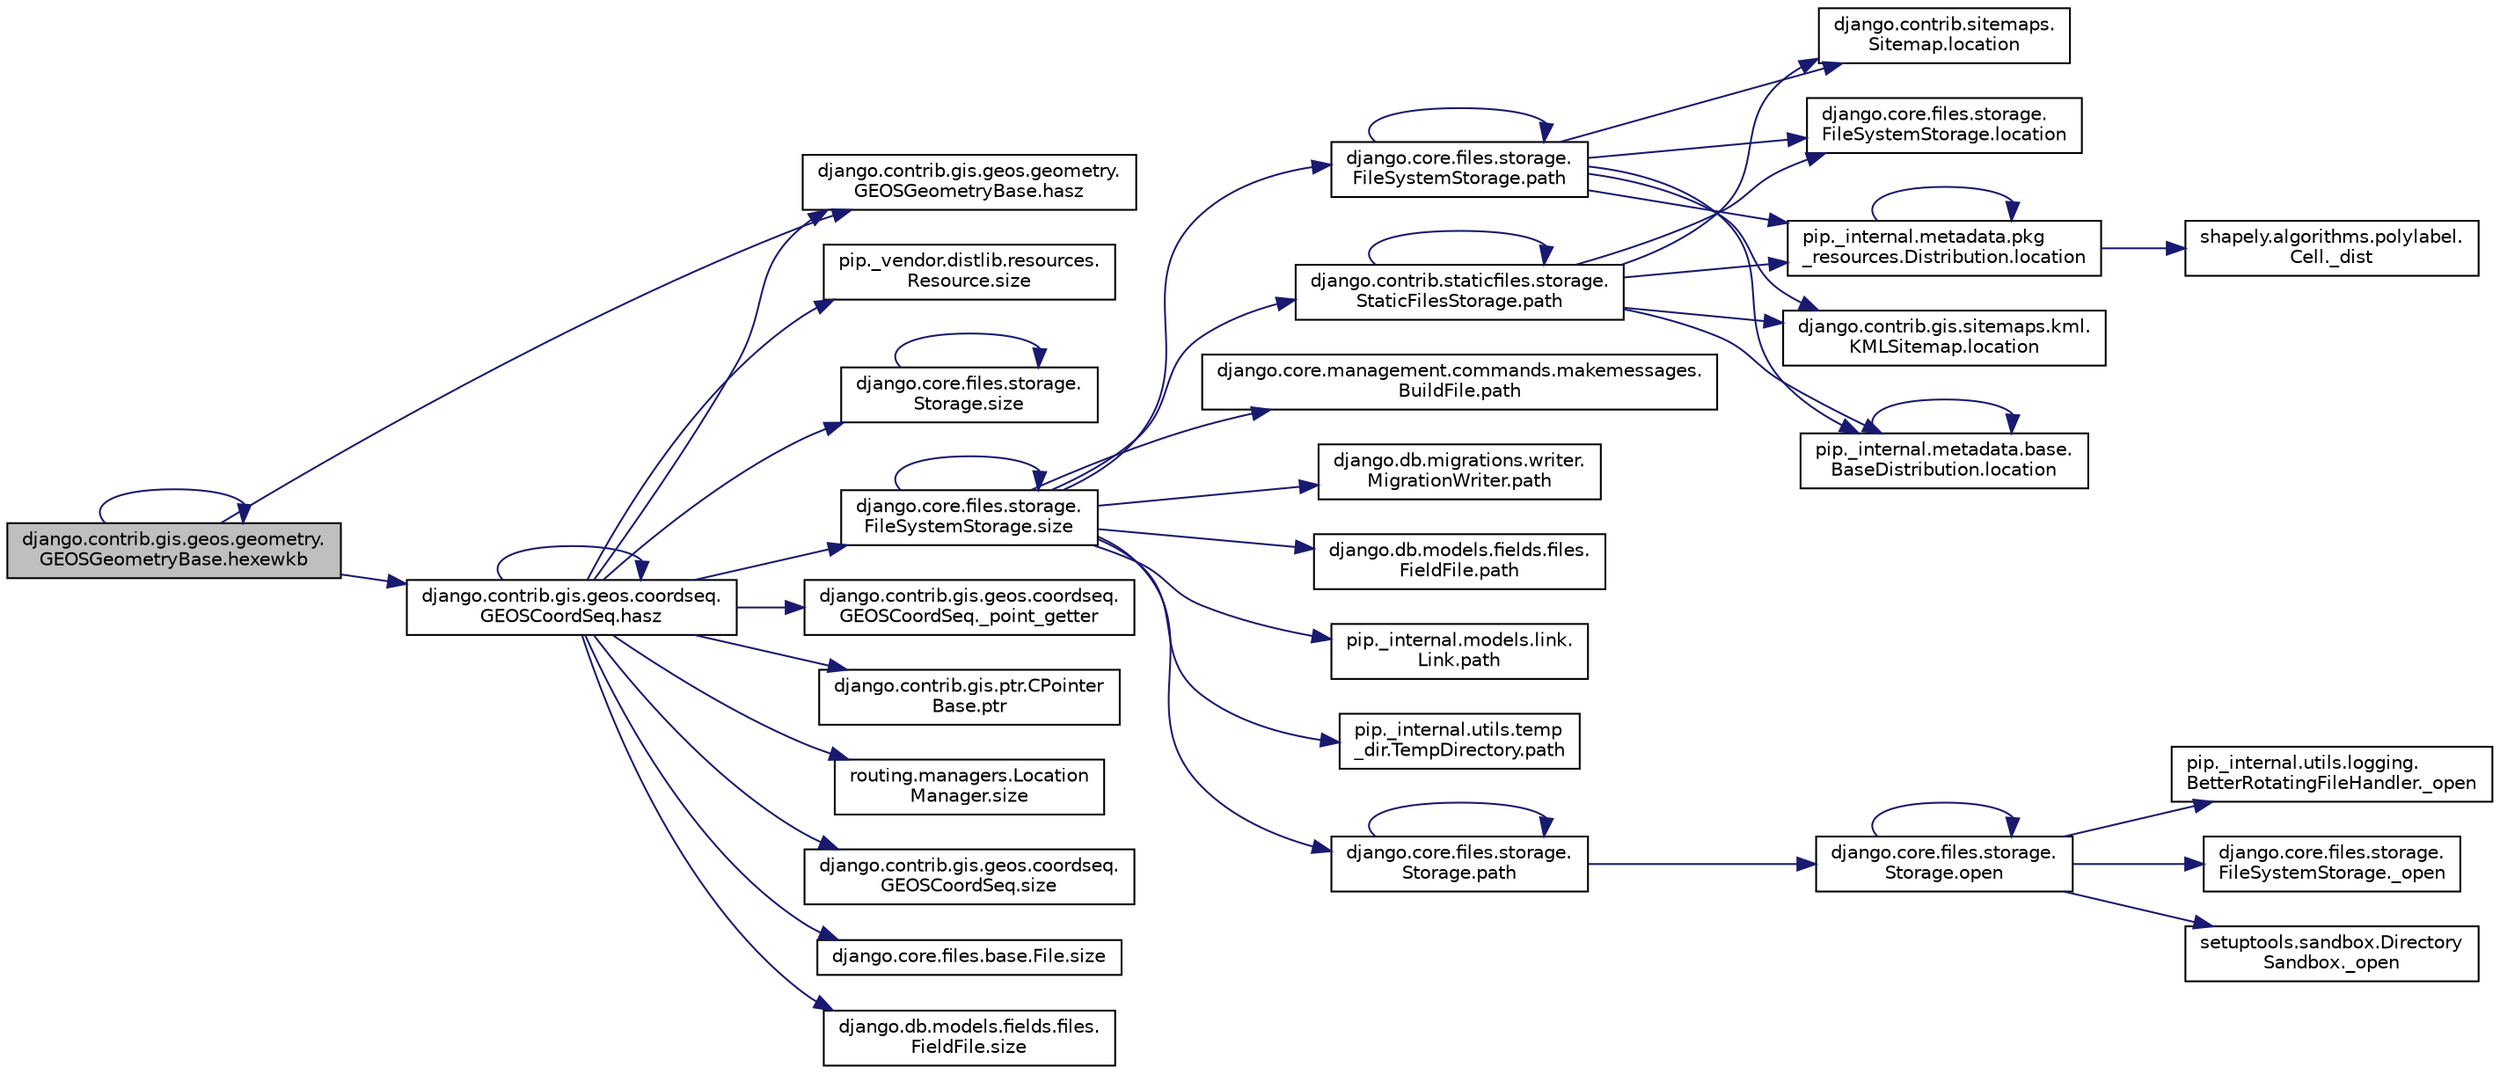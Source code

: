 digraph "django.contrib.gis.geos.geometry.GEOSGeometryBase.hexewkb"
{
 // LATEX_PDF_SIZE
  edge [fontname="Helvetica",fontsize="10",labelfontname="Helvetica",labelfontsize="10"];
  node [fontname="Helvetica",fontsize="10",shape=record];
  rankdir="LR";
  Node1 [label="django.contrib.gis.geos.geometry.\lGEOSGeometryBase.hexewkb",height=0.2,width=0.4,color="black", fillcolor="grey75", style="filled", fontcolor="black",tooltip=" "];
  Node1 -> Node2 [color="midnightblue",fontsize="10",style="solid",fontname="Helvetica"];
  Node2 [label="django.contrib.gis.geos.coordseq.\lGEOSCoordSeq.hasz",height=0.2,width=0.4,color="black", fillcolor="white", style="filled",URL="$d5/d0c/classdjango_1_1contrib_1_1gis_1_1geos_1_1coordseq_1_1_g_e_o_s_coord_seq.html#ad1c79576c2c64486cc16bc9739d04fde",tooltip=" "];
  Node2 -> Node3 [color="midnightblue",fontsize="10",style="solid",fontname="Helvetica"];
  Node3 [label="django.contrib.gis.geos.coordseq.\lGEOSCoordSeq._point_getter",height=0.2,width=0.4,color="black", fillcolor="white", style="filled",URL="$d5/d0c/classdjango_1_1contrib_1_1gis_1_1geos_1_1coordseq_1_1_g_e_o_s_coord_seq.html#ae7f0a31eb58d5201aa153e2e6570d6dc",tooltip=" "];
  Node2 -> Node2 [color="midnightblue",fontsize="10",style="solid",fontname="Helvetica"];
  Node2 -> Node4 [color="midnightblue",fontsize="10",style="solid",fontname="Helvetica"];
  Node4 [label="django.contrib.gis.geos.geometry.\lGEOSGeometryBase.hasz",height=0.2,width=0.4,color="black", fillcolor="white", style="filled",URL="$d0/d97/classdjango_1_1contrib_1_1gis_1_1geos_1_1geometry_1_1_g_e_o_s_geometry_base.html#a4e9c2e6a7deda6dfd41bb6bee0afe2d7",tooltip=" "];
  Node2 -> Node5 [color="midnightblue",fontsize="10",style="solid",fontname="Helvetica"];
  Node5 [label="django.contrib.gis.ptr.CPointer\lBase.ptr",height=0.2,width=0.4,color="black", fillcolor="white", style="filled",URL="$da/dc5/classdjango_1_1contrib_1_1gis_1_1ptr_1_1_c_pointer_base.html#a234177319d249573c7dd6508c5ca9095",tooltip=" "];
  Node2 -> Node6 [color="midnightblue",fontsize="10",style="solid",fontname="Helvetica"];
  Node6 [label="routing.managers.Location\lManager.size",height=0.2,width=0.4,color="black", fillcolor="white", style="filled",URL="$d4/d05/classrouting_1_1managers_1_1_location_manager.html#af31dd01af504c01dcefd494579f9de30",tooltip=" "];
  Node2 -> Node7 [color="midnightblue",fontsize="10",style="solid",fontname="Helvetica"];
  Node7 [label="django.contrib.gis.geos.coordseq.\lGEOSCoordSeq.size",height=0.2,width=0.4,color="black", fillcolor="white", style="filled",URL="$d5/d0c/classdjango_1_1contrib_1_1gis_1_1geos_1_1coordseq_1_1_g_e_o_s_coord_seq.html#ae8c4de4c910b1cbf56e81c25086cda44",tooltip=" "];
  Node2 -> Node8 [color="midnightblue",fontsize="10",style="solid",fontname="Helvetica"];
  Node8 [label="django.core.files.base.File.size",height=0.2,width=0.4,color="black", fillcolor="white", style="filled",URL="$db/def/classdjango_1_1core_1_1files_1_1base_1_1_file.html#a4aa8991b3704e8cb0d76f1a6ac017541",tooltip=" "];
  Node2 -> Node9 [color="midnightblue",fontsize="10",style="solid",fontname="Helvetica"];
  Node9 [label="django.db.models.fields.files.\lFieldFile.size",height=0.2,width=0.4,color="black", fillcolor="white", style="filled",URL="$d8/d02/classdjango_1_1db_1_1models_1_1fields_1_1files_1_1_field_file.html#aabc01f5cf94ae13925c7f45b061f9728",tooltip=" "];
  Node2 -> Node10 [color="midnightblue",fontsize="10",style="solid",fontname="Helvetica"];
  Node10 [label="pip._vendor.distlib.resources.\lResource.size",height=0.2,width=0.4,color="black", fillcolor="white", style="filled",URL="$d6/d16/classpip_1_1__vendor_1_1distlib_1_1resources_1_1_resource.html#a3b6a99b194454ce8c36f3eed2c09b137",tooltip=" "];
  Node2 -> Node11 [color="midnightblue",fontsize="10",style="solid",fontname="Helvetica"];
  Node11 [label="django.core.files.storage.\lStorage.size",height=0.2,width=0.4,color="black", fillcolor="white", style="filled",URL="$dc/dad/classdjango_1_1core_1_1files_1_1storage_1_1_storage.html#a3775716c2d7497ec3a1d23f7c84ffb8e",tooltip=" "];
  Node11 -> Node11 [color="midnightblue",fontsize="10",style="solid",fontname="Helvetica"];
  Node2 -> Node12 [color="midnightblue",fontsize="10",style="solid",fontname="Helvetica"];
  Node12 [label="django.core.files.storage.\lFileSystemStorage.size",height=0.2,width=0.4,color="black", fillcolor="white", style="filled",URL="$db/da8/classdjango_1_1core_1_1files_1_1storage_1_1_file_system_storage.html#a48d966839a5f13179dc05370fc809c2e",tooltip=" "];
  Node12 -> Node13 [color="midnightblue",fontsize="10",style="solid",fontname="Helvetica"];
  Node13 [label="django.core.files.storage.\lFileSystemStorage.path",height=0.2,width=0.4,color="black", fillcolor="white", style="filled",URL="$db/da8/classdjango_1_1core_1_1files_1_1storage_1_1_file_system_storage.html#a0720d398ae6ba15a3e95148f61fb27f6",tooltip=" "];
  Node13 -> Node14 [color="midnightblue",fontsize="10",style="solid",fontname="Helvetica"];
  Node14 [label="pip._internal.metadata.base.\lBaseDistribution.location",height=0.2,width=0.4,color="black", fillcolor="white", style="filled",URL="$d7/d34/classpip_1_1__internal_1_1metadata_1_1base_1_1_base_distribution.html#af41d226a9fda04459c2e55c71152b3b0",tooltip=" "];
  Node14 -> Node14 [color="midnightblue",fontsize="10",style="solid",fontname="Helvetica"];
  Node13 -> Node15 [color="midnightblue",fontsize="10",style="solid",fontname="Helvetica"];
  Node15 [label="django.contrib.sitemaps.\lSitemap.location",height=0.2,width=0.4,color="black", fillcolor="white", style="filled",URL="$db/d3f/classdjango_1_1contrib_1_1sitemaps_1_1_sitemap.html#a6656a296dc75fbf23d31fc147e0baf1e",tooltip=" "];
  Node13 -> Node16 [color="midnightblue",fontsize="10",style="solid",fontname="Helvetica"];
  Node16 [label="django.core.files.storage.\lFileSystemStorage.location",height=0.2,width=0.4,color="black", fillcolor="white", style="filled",URL="$db/da8/classdjango_1_1core_1_1files_1_1storage_1_1_file_system_storage.html#a46b1cf5ad2dde33a4008c74153271dbf",tooltip=" "];
  Node13 -> Node17 [color="midnightblue",fontsize="10",style="solid",fontname="Helvetica"];
  Node17 [label="pip._internal.metadata.pkg\l_resources.Distribution.location",height=0.2,width=0.4,color="black", fillcolor="white", style="filled",URL="$dc/df0/classpip_1_1__internal_1_1metadata_1_1pkg__resources_1_1_distribution.html#a0f2f12c49a237ef615c9763d10b66e6b",tooltip=" "];
  Node17 -> Node18 [color="midnightblue",fontsize="10",style="solid",fontname="Helvetica"];
  Node18 [label="shapely.algorithms.polylabel.\lCell._dist",height=0.2,width=0.4,color="black", fillcolor="white", style="filled",URL="$d0/dde/classshapely_1_1algorithms_1_1polylabel_1_1_cell.html#ac2b9efc80ea3b242a7c5cbaa8e0d1910",tooltip=" "];
  Node17 -> Node17 [color="midnightblue",fontsize="10",style="solid",fontname="Helvetica"];
  Node13 -> Node19 [color="midnightblue",fontsize="10",style="solid",fontname="Helvetica"];
  Node19 [label="django.contrib.gis.sitemaps.kml.\lKMLSitemap.location",height=0.2,width=0.4,color="black", fillcolor="white", style="filled",URL="$d0/dea/classdjango_1_1contrib_1_1gis_1_1sitemaps_1_1kml_1_1_k_m_l_sitemap.html#acb74a01c84fbf2669af50584c1a7afe0",tooltip=" "];
  Node13 -> Node13 [color="midnightblue",fontsize="10",style="solid",fontname="Helvetica"];
  Node12 -> Node20 [color="midnightblue",fontsize="10",style="solid",fontname="Helvetica"];
  Node20 [label="django.core.management.commands.makemessages.\lBuildFile.path",height=0.2,width=0.4,color="black", fillcolor="white", style="filled",URL="$d9/d7e/classdjango_1_1core_1_1management_1_1commands_1_1makemessages_1_1_build_file.html#ae5fae86bbb96ff1d0dd84996f79f75b1",tooltip=" "];
  Node12 -> Node21 [color="midnightblue",fontsize="10",style="solid",fontname="Helvetica"];
  Node21 [label="django.db.migrations.writer.\lMigrationWriter.path",height=0.2,width=0.4,color="black", fillcolor="white", style="filled",URL="$db/ddf/classdjango_1_1db_1_1migrations_1_1writer_1_1_migration_writer.html#aebead8ed3144ce844c82c6645c0e1c8f",tooltip=" "];
  Node12 -> Node22 [color="midnightblue",fontsize="10",style="solid",fontname="Helvetica"];
  Node22 [label="django.db.models.fields.files.\lFieldFile.path",height=0.2,width=0.4,color="black", fillcolor="white", style="filled",URL="$d8/d02/classdjango_1_1db_1_1models_1_1fields_1_1files_1_1_field_file.html#acf6db854742b9cd3a96deed595bbb916",tooltip=" "];
  Node12 -> Node23 [color="midnightblue",fontsize="10",style="solid",fontname="Helvetica"];
  Node23 [label="pip._internal.models.link.\lLink.path",height=0.2,width=0.4,color="black", fillcolor="white", style="filled",URL="$de/da5/classpip_1_1__internal_1_1models_1_1link_1_1_link.html#a30f454216dcb615e3ed986238490f180",tooltip=" "];
  Node12 -> Node24 [color="midnightblue",fontsize="10",style="solid",fontname="Helvetica"];
  Node24 [label="pip._internal.utils.temp\l_dir.TempDirectory.path",height=0.2,width=0.4,color="black", fillcolor="white", style="filled",URL="$d8/d0b/classpip_1_1__internal_1_1utils_1_1temp__dir_1_1_temp_directory.html#a4254ada0d1dd48d528785750384678e8",tooltip=" "];
  Node12 -> Node25 [color="midnightblue",fontsize="10",style="solid",fontname="Helvetica"];
  Node25 [label="django.contrib.staticfiles.storage.\lStaticFilesStorage.path",height=0.2,width=0.4,color="black", fillcolor="white", style="filled",URL="$de/db9/classdjango_1_1contrib_1_1staticfiles_1_1storage_1_1_static_files_storage.html#a05b94710221f618ad88b3803a0ff5bde",tooltip=" "];
  Node25 -> Node16 [color="midnightblue",fontsize="10",style="solid",fontname="Helvetica"];
  Node25 -> Node15 [color="midnightblue",fontsize="10",style="solid",fontname="Helvetica"];
  Node25 -> Node19 [color="midnightblue",fontsize="10",style="solid",fontname="Helvetica"];
  Node25 -> Node14 [color="midnightblue",fontsize="10",style="solid",fontname="Helvetica"];
  Node25 -> Node17 [color="midnightblue",fontsize="10",style="solid",fontname="Helvetica"];
  Node25 -> Node25 [color="midnightblue",fontsize="10",style="solid",fontname="Helvetica"];
  Node12 -> Node26 [color="midnightblue",fontsize="10",style="solid",fontname="Helvetica"];
  Node26 [label="django.core.files.storage.\lStorage.path",height=0.2,width=0.4,color="black", fillcolor="white", style="filled",URL="$dc/dad/classdjango_1_1core_1_1files_1_1storage_1_1_storage.html#a17377b94f5001b6066439509777a1ac8",tooltip=" "];
  Node26 -> Node27 [color="midnightblue",fontsize="10",style="solid",fontname="Helvetica"];
  Node27 [label="django.core.files.storage.\lStorage.open",height=0.2,width=0.4,color="black", fillcolor="white", style="filled",URL="$dc/dad/classdjango_1_1core_1_1files_1_1storage_1_1_storage.html#a028d8940cf2b7ecd8bfb1aa29a4c7469",tooltip=" "];
  Node27 -> Node28 [color="midnightblue",fontsize="10",style="solid",fontname="Helvetica"];
  Node28 [label="pip._internal.utils.logging.\lBetterRotatingFileHandler._open",height=0.2,width=0.4,color="black", fillcolor="white", style="filled",URL="$dc/d18/classpip_1_1__internal_1_1utils_1_1logging_1_1_better_rotating_file_handler.html#ac4892e282506458efbbed6db8c2153f4",tooltip=" "];
  Node27 -> Node29 [color="midnightblue",fontsize="10",style="solid",fontname="Helvetica"];
  Node29 [label="django.core.files.storage.\lFileSystemStorage._open",height=0.2,width=0.4,color="black", fillcolor="white", style="filled",URL="$db/da8/classdjango_1_1core_1_1files_1_1storage_1_1_file_system_storage.html#a99786de14535b82e3d4a97c9e492cf42",tooltip=" "];
  Node27 -> Node30 [color="midnightblue",fontsize="10",style="solid",fontname="Helvetica"];
  Node30 [label="setuptools.sandbox.Directory\lSandbox._open",height=0.2,width=0.4,color="black", fillcolor="white", style="filled",URL="$d2/d0b/classsetuptools_1_1sandbox_1_1_directory_sandbox.html#adb2e5fcbaf5a165c2bd6acb21a879bfc",tooltip=" "];
  Node27 -> Node27 [color="midnightblue",fontsize="10",style="solid",fontname="Helvetica"];
  Node26 -> Node26 [color="midnightblue",fontsize="10",style="solid",fontname="Helvetica"];
  Node12 -> Node12 [color="midnightblue",fontsize="10",style="solid",fontname="Helvetica"];
  Node1 -> Node4 [color="midnightblue",fontsize="10",style="solid",fontname="Helvetica"];
  Node1 -> Node1 [color="midnightblue",fontsize="10",style="solid",fontname="Helvetica"];
}
